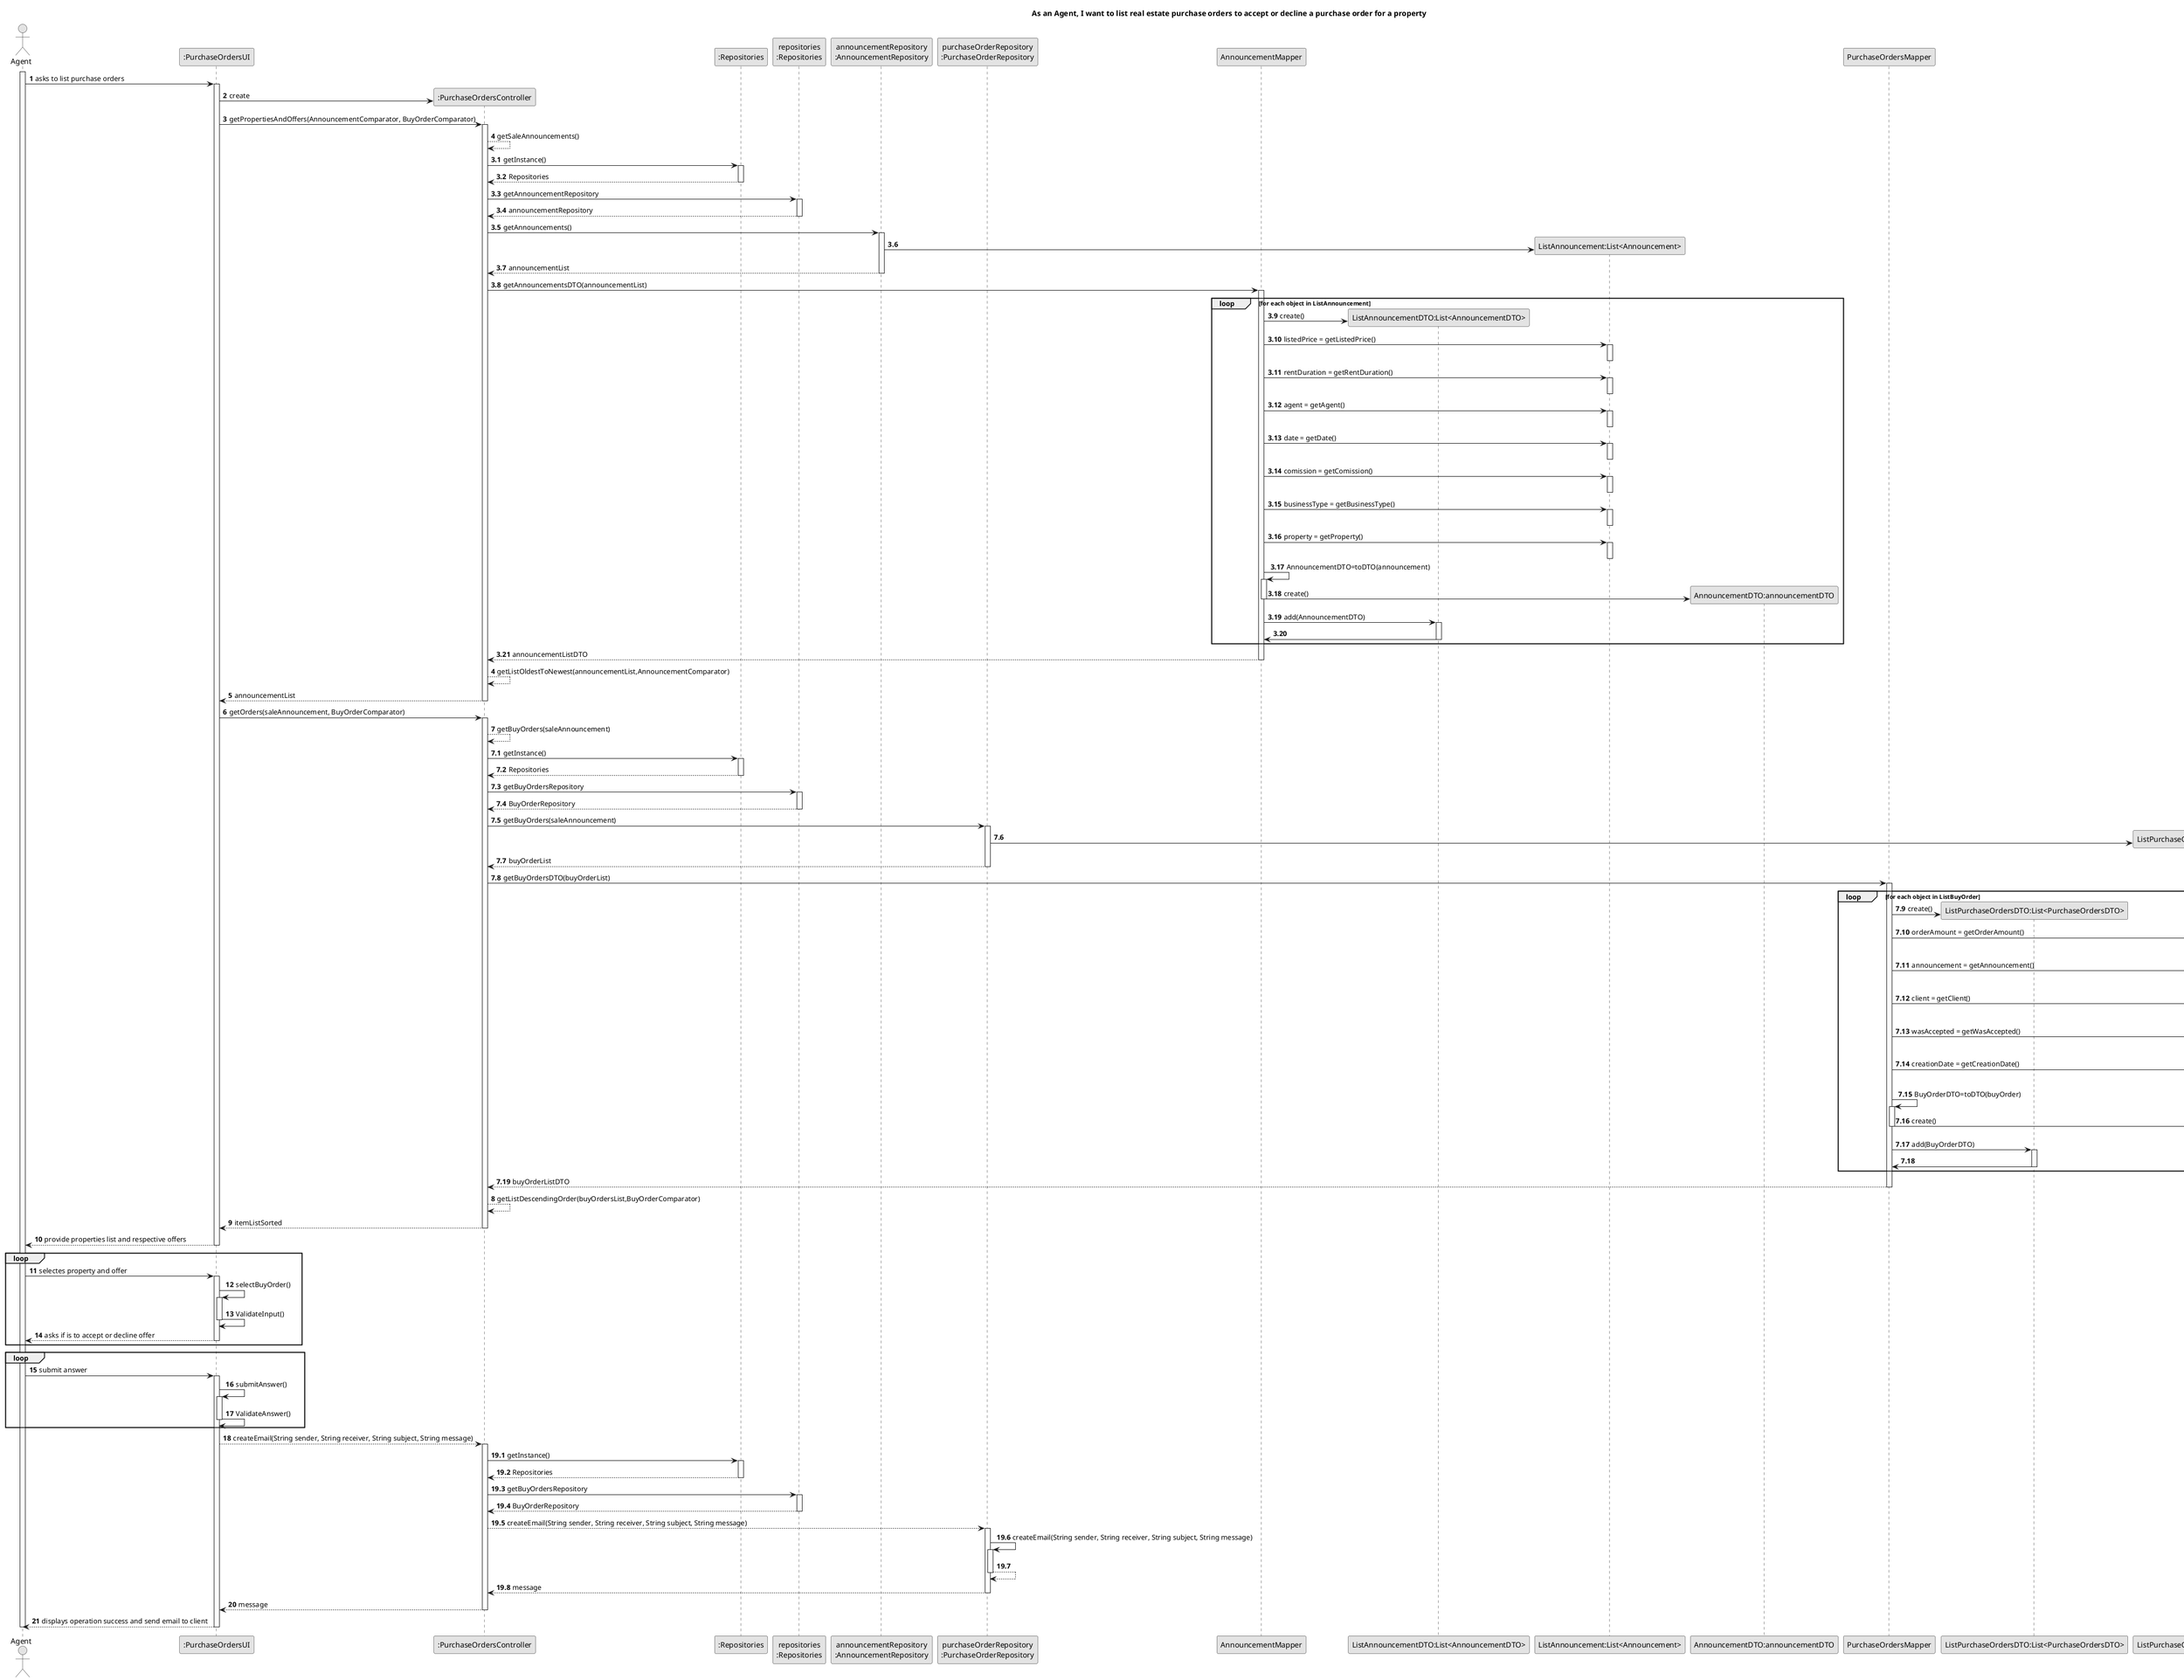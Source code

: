 @startuml
skinparam monochrome true
skinparam packageStyle rectangle
skinparam shadowing false

title As an Agent, I want to list real estate purchase orders to accept or decline a purchase order for a property

autonumber

actor "Agent" as AGT
participant ":PurchaseOrdersUI" as UI
participant ":PurchaseOrdersController" as CTRL
participant ":Repositories" as RepositorySingleton
participant "repositories\n:Repositories" as PLAT
participant "announcementRepository\n:AnnouncementRepository" as LOC
participant "purchaseOrderRepository\n:PurchaseOrderRepository" as REP
participant "AnnouncementMapper" as stMa
participant "ListAnnouncementDTO:List<AnnouncementDTO>" as listStDTO
participant "ListAnnouncement:List<Announcement>" as listSt
participant "AnnouncementDTO:announcementDTO" as stDTO
participant "PurchaseOrdersMapper" as pMa
participant "ListPurchaseOrdersDTO:List<PurchaseOrdersDTO>" as listPDTO
participant "ListPurchaseOrders:List<PurchaseOrders>" as listP
participant "PurchaseOrdersDTO:purchaseOrdersDTO" as pDTO



activate AGT

    AGT -> UI : asks to list purchase orders

        activate UI

            UI -> CTRL** : create

             UI->CTRL : getPropertiesAndOffers(AnnouncementComparator, BuyOrderComparator)


                            activate CTRL
                             CTRL --> CTRL :getSaleAnnouncements()

                             autonumber 3.1
                                                 CTRL -> RepositorySingleton: getInstance()
                                                 activate RepositorySingleton

                                                 RepositorySingleton --> CTRL: Repositories
                                                 deactivate RepositorySingleton

                                                 CTRL -> PLAT: getAnnouncementRepository
                                                 activate PLAT

                                                 PLAT --> CTRL: announcementRepository
                                                 deactivate PLAT

                                                 CTRL -> LOC : getAnnouncements()
                                                     activate LOC

                                                         LOC -> listSt**

                                                         LOC --> CTRL : announcementList
                                                     deactivate LOC

                                                     CTRL -> stMa : getAnnouncementsDTO(announcementList)
                                                     activate stMa

                                                     loop for each object in ListAnnouncement

                                                         stMa -> listStDTO** : create()

                                                         stMa -> listSt : listedPrice = getListedPrice()
                                                         activate listSt
                                                         deactivate listSt

                                                         stMa -> listSt : rentDuration = getRentDuration()
                                                         activate listSt
                                                         deactivate listSt

                                                         stMa -> listSt : agent = getAgent()
                                                         activate listSt
                                                         deactivate listSt

                                                         stMa -> listSt : date = getDate()
                                                         activate listSt
                                                         deactivate listSt

                                                         stMa -> listSt : comission = getComission()
                                                         activate listSt
                                                         deactivate listSt

                                                         stMa -> listSt : businessType = getBusinessType()
                                                         activate listSt
                                                         deactivate listSt

                                                         stMa -> listSt : property = getProperty()
                                                         activate listSt
                                                         deactivate listSt

                                                         stMa -> stMa :AnnouncementDTO=toDTO(announcement)
                                                         activate stMa

                                                             stMa -> stDTO** : create()
                                                         deactivate stMa

                                                         stMa -> listStDTO : add(AnnouncementDTO)
                                                         activate listStDTO
                                                            listStDTO -> stMa
                                                         deactivate listStDTO

                                                         end
                                                         stMa --> CTRL : announcementListDTO
                                                     deactivate stMa

                                             autonumber 4

                             CTRL --> CTRL : getListOldestToNewest(announcementList,AnnouncementComparator)




                            CTRL --> UI : announcementList

                            deactivate CTRL

                            UI-> CTRL : getOrders(saleAnnouncement, BuyOrderComparator)

                            activate CTRL

                             CTRL -->CTRL: getBuyOrders(saleAnnouncement)


                                 autonumber 7.1
                                     CTRL->RepositorySingleton: getInstance()
                                     activate RepositorySingleton

                                     RepositorySingleton --> CTRL: Repositories
                                     deactivate RepositorySingleton

                                     CTRL -> PLAT: getBuyOrdersRepository
                                     activate PLAT

                                     PLAT --> CTRL: BuyOrderRepository
                                     deactivate PLAT

                                     CTRL -> REP : getBuyOrders(saleAnnouncement)
                                         activate REP

                                             REP -> listP**

                                             REP --> CTRL : buyOrderList
                                         deactivate REP

                                         CTRL -> pMa : getBuyOrdersDTO(buyOrderList)
                                         activate pMa

                                         loop for each object in ListBuyOrder

                                             pMa -> listPDTO** : create()

                                             pMa -> listP : orderAmount = getOrderAmount()
                                             activate listP
                                             deactivate listP

                                             pMa -> listP : announcement = getAnnouncement()
                                             activate listP
                                             deactivate listP

                                             pMa -> listP : client = getClient()
                                             activate listP
                                             deactivate listP

                                             pMa -> listP : wasAccepted = getWasAccepted()
                                             activate listP
                                             deactivate listP

                                             pMa -> listP : creationDate = getCreationDate()
                                             activate listP
                                             deactivate listP

                                             pMa -> pMa :BuyOrderDTO=toDTO(buyOrder)
                                             activate pMa

                                                 pMa -> pDTO** : create()
                                             deactivate pMa

                                             pMa -> listPDTO : add(BuyOrderDTO)
                                             activate listPDTO

                                                listPDTO -> pMa
                                             deactivate listPDTO

                                             end
                                             pMa --> CTRL : buyOrderListDTO
                                         deactivate pMa
                                 autonumber 8




                             CTRL --> CTRL : getListDescendingOrder(buyOrdersList,BuyOrderComparator)

                            autonumber 9
                            CTRL-->UI : itemListSorted
                            deactivate CTRL

            deactivate CTRL

            UI --> AGT : provide properties list and respective offers
        deactivate UI

    group loop
    AGT -> UI : selectes property and offer
    activate UI

        UI -> UI : selectBuyOrder()
        activate UI

        UI->UI : ValidateInput()
        deactivate UI


    UI--> AGT : asks if is to accept or decline offer
    deactivate UI
    end

    group loop
    AGT -> UI : submit answer
    activate UI

        UI -> UI : submitAnswer()
        activate UI

        UI->UI : ValidateAnswer()
        deactivate UI

        end

        UI --> CTRL : createEmail(String sender, String receiver, String subject, String message)
        activate CTRL
        autonumber 19.1
            CTRL->RepositorySingleton: getInstance()
            activate RepositorySingleton

            RepositorySingleton --> CTRL: Repositories
            deactivate RepositorySingleton

            CTRL -> PLAT: getBuyOrdersRepository
            activate PLAT

            PLAT --> CTRL: BuyOrderRepository
            deactivate PLAT

            CTRL --> REP:createEmail(String sender, String receiver, String subject, String message)
            activate REP

                REP -> REP : createEmail(String sender, String receiver, String subject, String message)
                    activate REP

                    REP --> REP
                deactivate REP

            REP --> CTRL:message
            deactivate REP
        autonumber 20
        CTRL --> UI: message
        deactivate CTRL

    UI --> AGT: displays operation success and send email to client
    deactivate UI


deactivate AGT

@enduml
